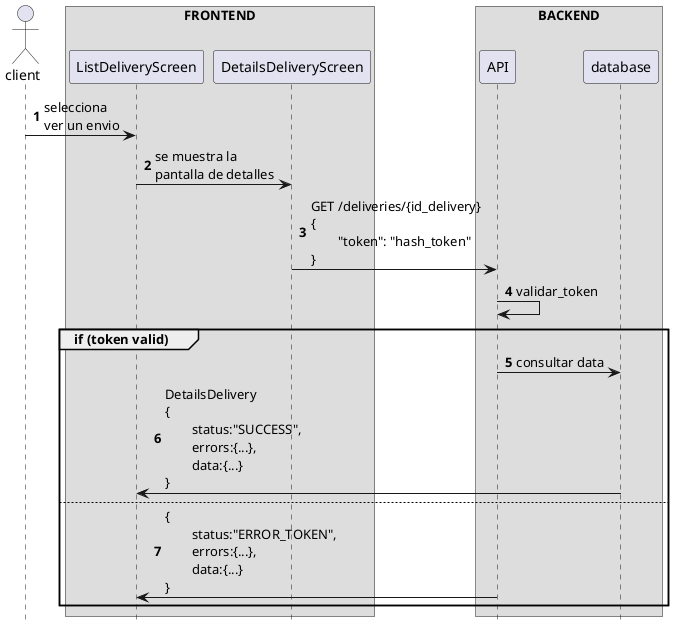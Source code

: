 @startuml
hide footbox
autonumber

actor client

box "FRONTEND"
participant ListDeliveryScreen
participant DetailsDeliveryScreen
end box

box "BACKEND"
participant API
participant database
end box

client -> ListDeliveryScreen: selecciona \nver un envio
ListDeliveryScreen -> DetailsDeliveryScreen: se muestra la \npantalla de detalles
DetailsDeliveryScreen-> API: GET /deliveries/{id_delivery}\n{ \n\t"token": "hash_token" \n}
API->API: validar_token

group if (token valid)
API -> database: consultar data
database -> ListDeliveryScreen: DetailsDelivery\n{\n\tstatus:"SUCCESS", \n\terrors:{...}, \n\tdata:{...}\n}
else
  API -> ListDeliveryScreen: {\n\tstatus:"ERROR_TOKEN", \n\terrors:{...}, \n\tdata:{...}\n}
end

@enduml
